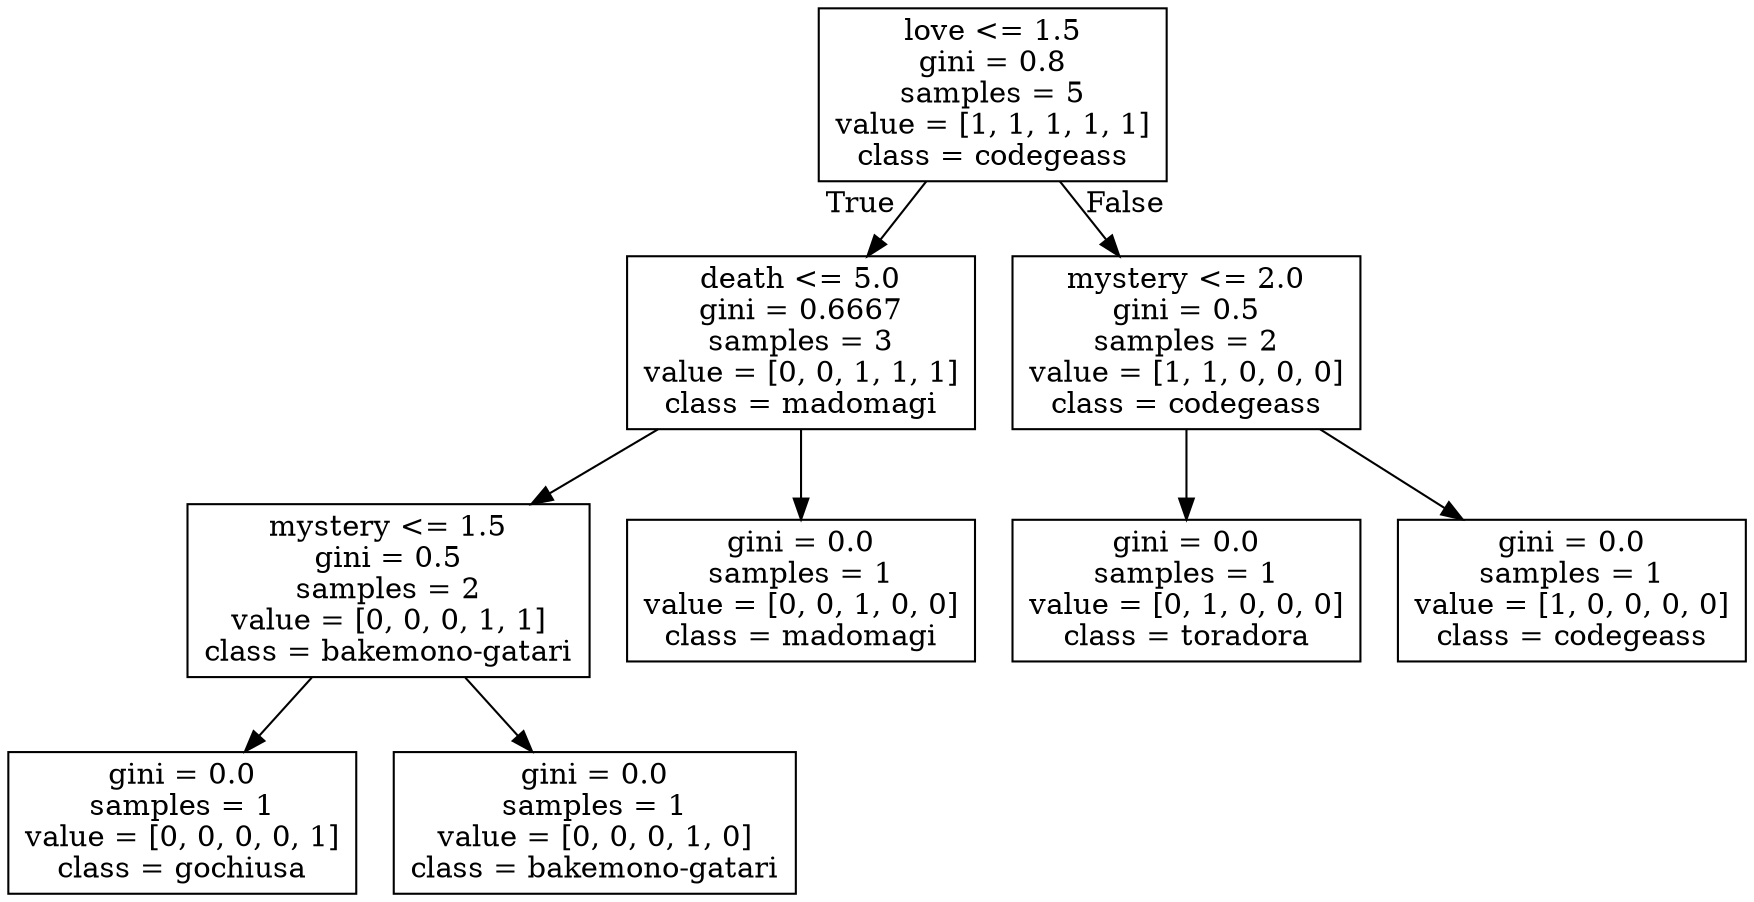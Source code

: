digraph Tree {
node [shape=box] ;
0 [label="love <= 1.5\ngini = 0.8\nsamples = 5\nvalue = [1, 1, 1, 1, 1]\nclass = codegeass"] ;
1 [label="death <= 5.0\ngini = 0.6667\nsamples = 3\nvalue = [0, 0, 1, 1, 1]\nclass = madomagi"] ;
0 -> 1 [labeldistance=2.5, labelangle=45, headlabel="True"] ;
2 [label="mystery <= 1.5\ngini = 0.5\nsamples = 2\nvalue = [0, 0, 0, 1, 1]\nclass = bakemono-gatari"] ;
1 -> 2 ;
3 [label="gini = 0.0\nsamples = 1\nvalue = [0, 0, 0, 0, 1]\nclass = gochiusa"] ;
2 -> 3 ;
4 [label="gini = 0.0\nsamples = 1\nvalue = [0, 0, 0, 1, 0]\nclass = bakemono-gatari"] ;
2 -> 4 ;
5 [label="gini = 0.0\nsamples = 1\nvalue = [0, 0, 1, 0, 0]\nclass = madomagi"] ;
1 -> 5 ;
6 [label="mystery <= 2.0\ngini = 0.5\nsamples = 2\nvalue = [1, 1, 0, 0, 0]\nclass = codegeass"] ;
0 -> 6 [labeldistance=2.5, labelangle=-45, headlabel="False"] ;
7 [label="gini = 0.0\nsamples = 1\nvalue = [0, 1, 0, 0, 0]\nclass = toradora"] ;
6 -> 7 ;
8 [label="gini = 0.0\nsamples = 1\nvalue = [1, 0, 0, 0, 0]\nclass = codegeass"] ;
6 -> 8 ;
}